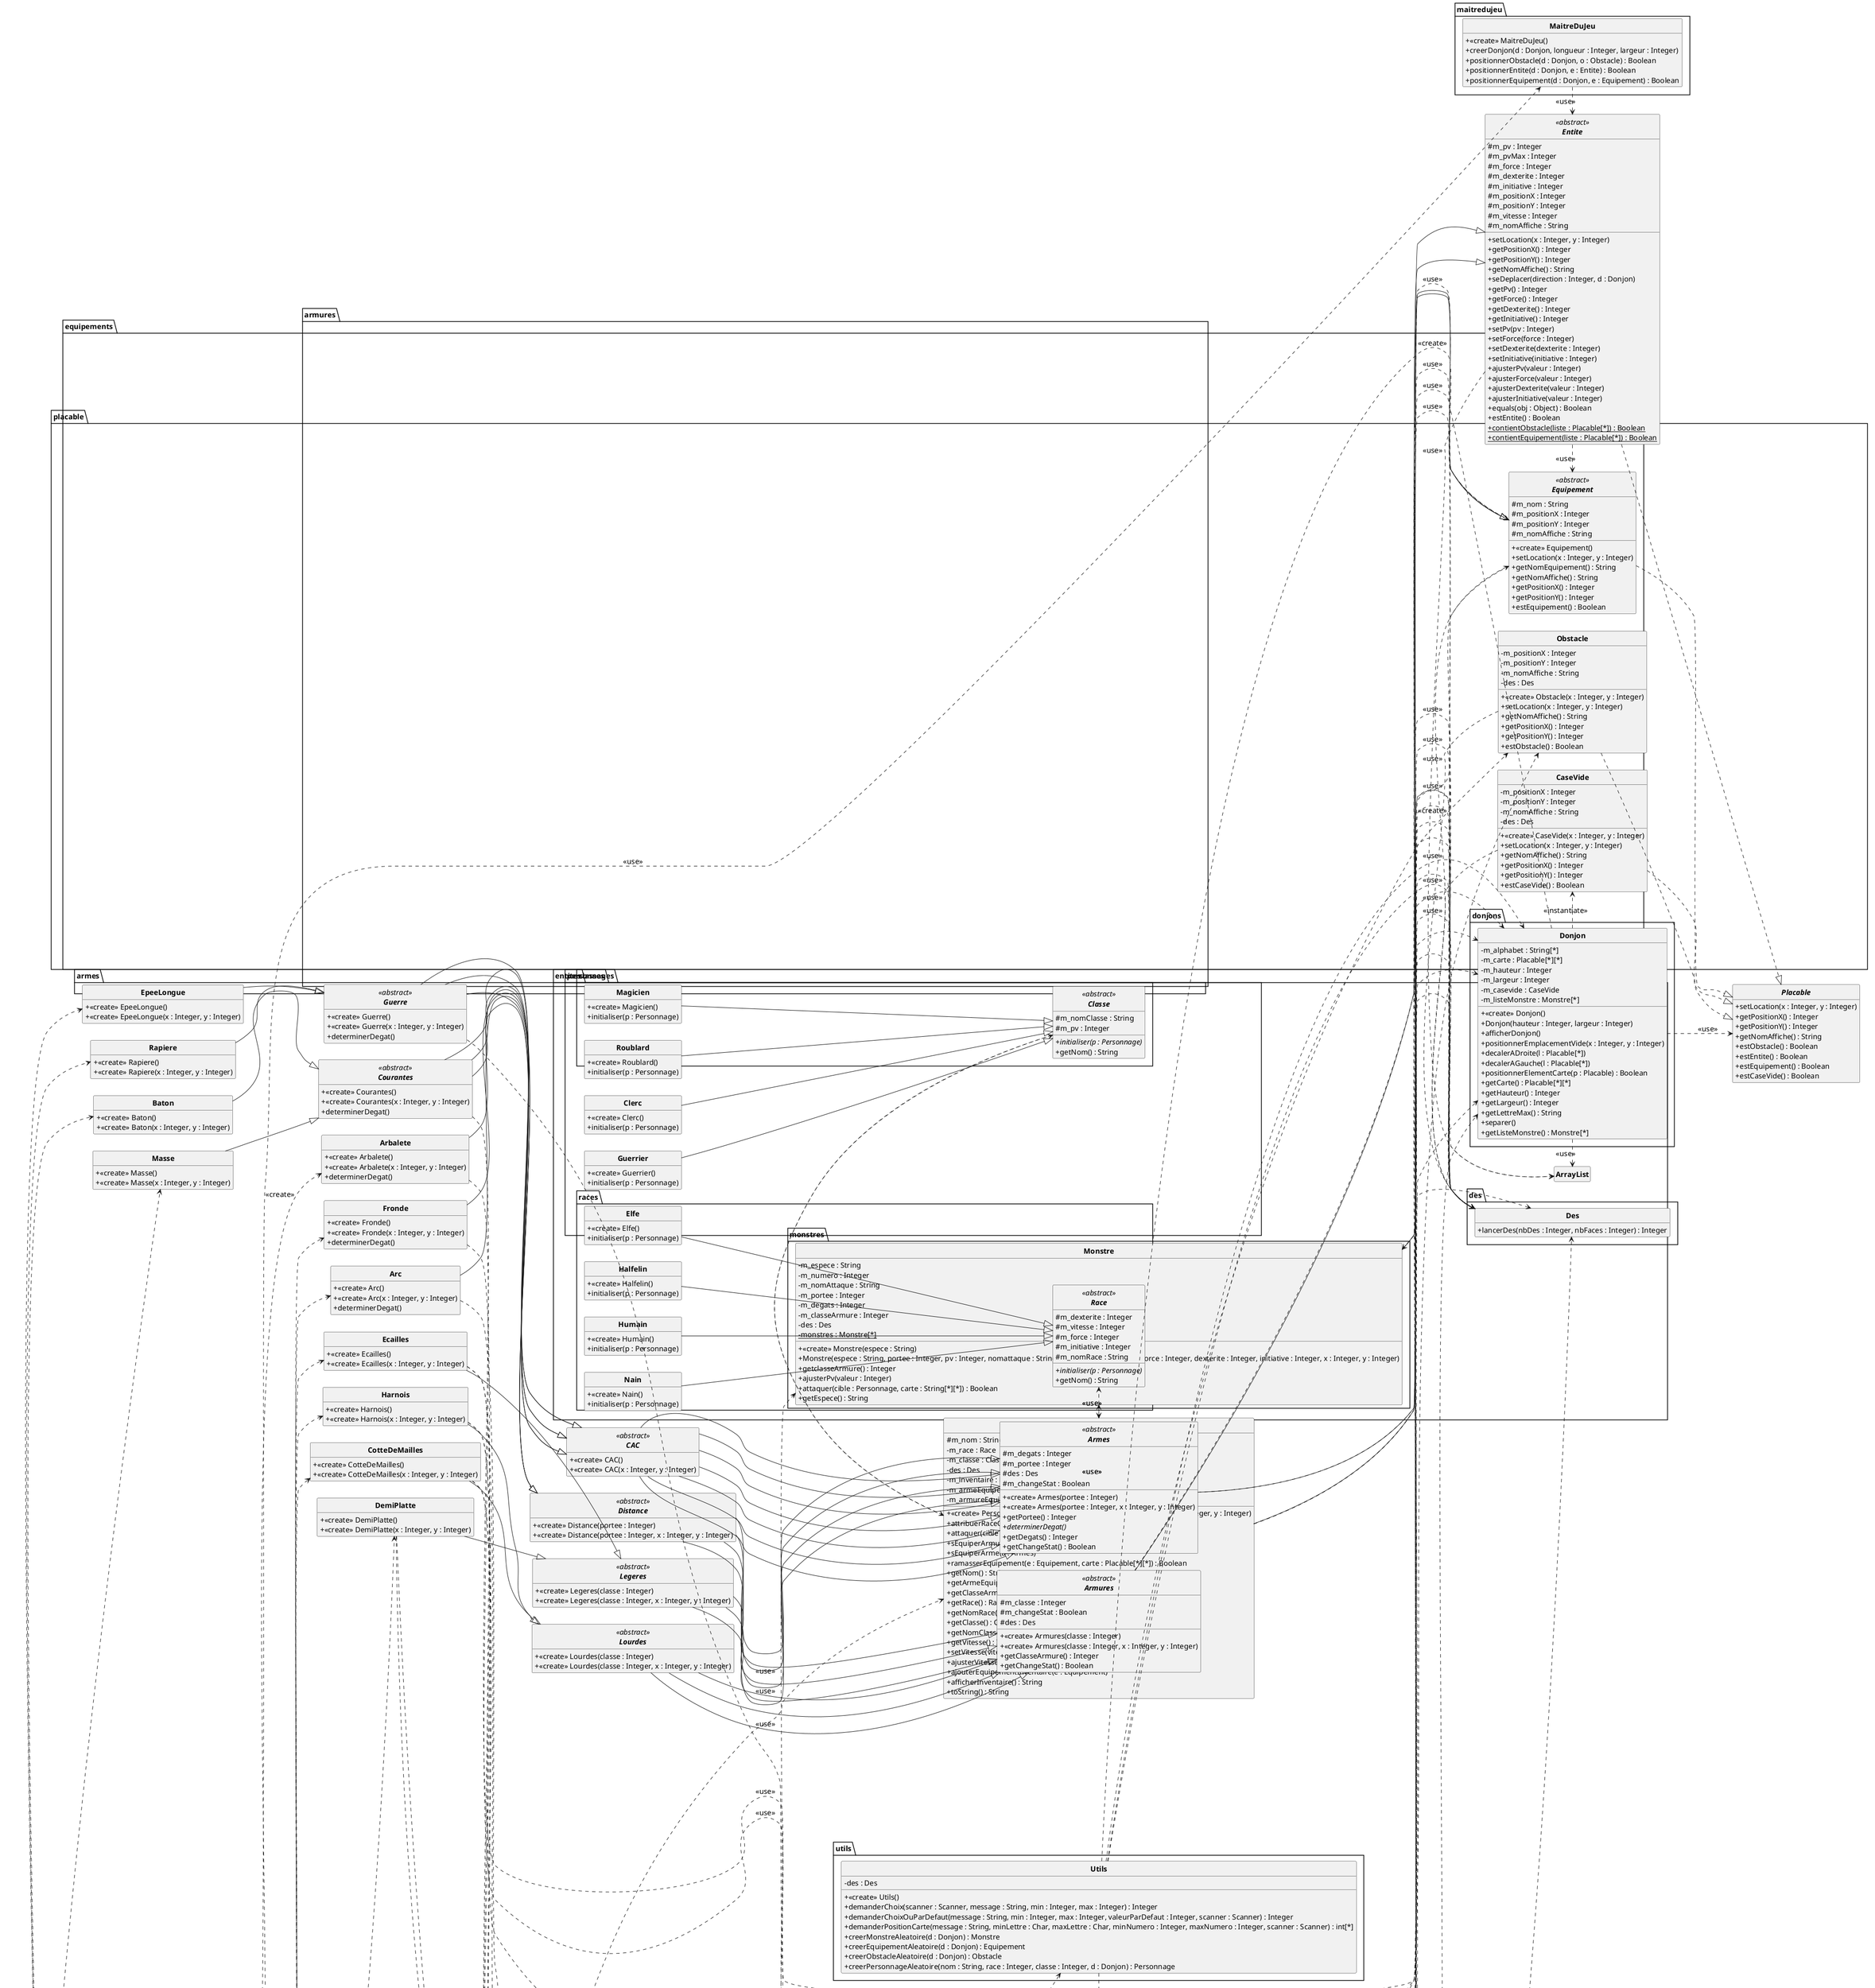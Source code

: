 @startuml
scale 1
skinparam classAttributeIconSize 0
skinparam classFontStyle Bold
skinparam defaultFontSize 15
skinparam style strictuml
hide empty members
left to right direction

package des {
  class Des {
    + lancerDes(nbDes : Integer, nbFaces : Integer) : Integer
  }
}

package donjons {
  class Donjon {
    - m_alphabet : String[*]
    - m_carte : Placable[*][*]
    - m_hauteur : Integer
    - m_largeur : Integer
    - m_casevide : CaseVide
    - m_listeMonstre : Monstre[*]

    + <<create>> Donjon()
    + Donjon(hauteur : Integer, largeur : Integer)
    + afficherDonjon()
    + positionnerEmplacementVide(x : Integer, y : Integer)
    + decalerADroite(l : Placable[*])
    + decalerAGauche(l : Placable[*])
    + positionnerElementCarte(p : Placable) : Boolean
    + getCarte() : Placable[*][*]
    + getHauteur() : Integer
    + getLargeur() : Integer
    + getLettreMax() : String
    + separer()
    + getListeMonstre() : Monstre[*]
  }
}

package maitredujeu {
  class MaitreDuJeu {
    + <<create>> MaitreDuJeu()
    + creerDonjon(d : Donjon, longueur : Integer, largeur : Integer)
    + positionnerObstacle(d : Donjon, o : Obstacle) : Boolean
    + positionnerEntite(d : Donjon, e : Entite) : Boolean
    + positionnerEquipement(d : Donjon, e : Equipement) : Boolean
  }
}

package placable {
  interface Placable {
    + setLocation(x : Integer, y : Integer)
    + getPositionX() : Integer
    + getPositionY() : Integer
    + getNomAffiche() : String
    + estObstacle() : Boolean
    + estEntite() : Boolean
    + estEquipement() : Boolean
    + estCaseVide() : Boolean
  }

  class CaseVide {
    - m_positionX : Integer
    - m_positionY : Integer
    - m_nomAffiche : String
    - des : Des

    + <<create>> CaseVide(x : Integer, y : Integer)
    + setLocation(x : Integer, y : Integer)
    + getNomAffiche() : String
    + getPositionX() : Integer
    + getPositionY() : Integer
    + estCaseVide() : Boolean
  }
}

package placable.entites {
  abstract class Entite <<abstract>> {
    # m_pv : Integer
    # m_pvMax : Integer
    # m_force : Integer
    # m_dexterite : Integer
    # m_initiative : Integer
    # m_positionX : Integer
    # m_positionY : Integer
    # m_vitesse : Integer
    # m_nomAffiche : String

    + setLocation(x : Integer, y : Integer)
    + getPositionX() : Integer
    + getPositionY() : Integer
    + getNomAffiche() : String
    + seDeplacer(direction : Integer, d : Donjon)
    + getPv() : Integer
    + getForce() : Integer
    + getDexterite() : Integer
    + getInitiative() : Integer
    + setPv(pv : Integer)
    + setForce(force : Integer)
    + setDexterite(dexterite : Integer)
    + setInitiative(initiative : Integer)
    + ajusterPv(valeur : Integer)
    + ajusterForce(valeur : Integer)
    + ajusterDexterite(valeur : Integer)
    + ajusterInitiative(valeur : Integer)
    + equals(obj : Object) : Boolean
    + estEntite() : Boolean
    + {static} contientObstacle(liste : Placable[*]) : Boolean
    + {static} contientEquipement(liste : Placable[*]) : Boolean
  }
}

package placable.entites.monstres {
  class Monstre {
    - m_espece : String
    - m_numero : Integer
    - m_nomAttaque : String
    - m_portee : Integer
    - m_degats : Integer
    - m_classeArmure : Integer
    - des : Des
    - {static} monstres : Monstre[*]

    + <<create>> Monstre(espece : String)
    + Monstre(espece : String, portee : Integer, pv : Integer, nomattaque : String, classeArmure : Integer, force : Integer, dexterite : Integer, initiative : Integer, x : Integer, y : Integer)
    + getclasseArmure() : Integer
    + ajusterPv(valeur : Integer)
    + attaquer(cible : Personnage, carte : String[*][*]) : Boolean
    + getEspece() : String
  }
}

package placable.entites.personnages.classes {
  abstract class Classe <<abstract>> {
    # m_nomClasse : String
    # m_pv : Integer
    + {abstract} initialiser(p : Personnage)
    + getNom() : String
  }

  class Clerc {
    + <<create>> Clerc()
    + initialiser(p : Personnage)
  }

  class Guerrier {
    + <<create>> Guerrier()
    + initialiser(p : Personnage)
  }

  class Magicien {
    + <<create>> Magicien()
    + initialiser(p : Personnage)
  }

  class Roublard {
    + <<create>> Roublard()
    + initialiser(p : Personnage)
  }
}

package placable.entites.personnages.races {
  abstract class Race <<abstract>> {
    # m_dexterite : Integer
    # m_vitesse : Integer
    # m_force : Integer
    # m_initiative : Integer
    # m_nomRace : String

    + {abstract} initialiser(p : Personnage)
    + getNom() : String
  }

  class Humain {
    + <<create>> Humain()
    + initialiser(p : Personnage)
  }

  class Nain {
    + <<create>> Nain()
    + initialiser(p : Personnage)
  }

  class Elfe {
    + <<create>> Elfe()
    + initialiser(p : Personnage)
  }

  class Halfelin {
    + <<create>> Halfelin()
    + initialiser(p : Personnage)
  }
}

package placable.entites.personnages {
  class Personnage {
    # m_nom : String
    - m_race : Race
    - m_classe : Classe
    - des : Des
    - m_inventaire : Equipement[*]
    - m_armeEquipee : Armes[*]
    - m_armureEquipee : Armures[*]

    + <<create>> Personnage(nom : String, race : Integer, classe : Integer, x : Integer, y : Integer)
    + attribuerRaceClasse(race : Integer, classe : Integer)
    + attaquer(cible : Monstre) : Boolean
    + sEquiperArmure(a : Armures)
    + sEquiperArme(a : Armes)
    + ramasserEquipement(e : Equipement, carte : Placable[*][*]) : Boolean
    + getNom() : String
    + getArmeEquipee() : Armes
    + getClasseArmure() : Integer
    + getRace() : Race
    + getNomRace() : String
    + getClasse() : Classe
    + getNomClasse() : String
    + getVitesse() : Integer
    + setVitesse(vitesse : Integer)
    + ajusterVitesse(valeur : Integer)
    + ajouterEquipementInventaire(e : Equipement)
    + afficherInventaire() : String
    + toString() : String
  }
}

package placable.equipements {
  abstract class Equipement <<abstract>> {
    # m_nom : String
    # m_positionX : Integer
    # m_positionY : Integer
    # m_nomAffiche : String

    + <<create>> Equipement()
    + setLocation(x : Integer, y : Integer)
    + getNomEquipement() : String
    + getNomAffiche() : String
    + getPositionX() : Integer
    + getPositionY() : Integer
    + estEquipement() : Boolean
  }
}



package placable.equipements.armes {
  abstract class CAC <<abstract>> {
    + <<create>> CAC()
    + <<create>> CAC(x : Integer, y : Integer)
  }
}



package placable.equipements.armes {
  abstract class Distance <<abstract>> {
    + <<create>> Distance(portee : Integer)
    + <<create>> Distance(portee : Integer, x : Integer, y : Integer)
  }
}



package placable.equipements.armes {
  abstract class Guerre <<abstract>> {
    + <<create>> Guerre()
    + <<create>> Guerre(x : Integer, y : Integer)
    + determinerDegat()
  }

}



package placable.equipements.armes {
  abstract class Courantes <<abstract>> {
    + <<create>> Courantes()
    + <<create>> Courantes(x : Integer, y : Integer)
    + determinerDegat()
  }

}



package placable.equipements.armes {
  class Arbalete {
    + <<create>> Arbalete()
    + <<create>> Arbalete(x : Integer, y : Integer)
    + determinerDegat()
  }
}



package placable.equipements.armes {
  class Arc {
    + <<create>> Arc()
    + <<create>> Arc(x : Integer, y : Integer)
    + determinerDegat()
  }


}


package placable.equipements.armes {
  abstract class Armes <<abstract>> {
    # m_degats : Integer
    # m_portee : Integer
    # des : Des
    # m_changeStat : Boolean

    + <<create>> Armes(portee : Integer)
    + <<create>> Armes(portee : Integer, x : Integer, y : Integer)
    + getPortee() : Integer
    + {abstract} determinerDegat()
    + getDegats() : Integer
    + getChangeStat() : Boolean
  }

  
}



package placable.equipements.armes {
  class Baton {
    + <<create>> Baton()
    + <<create>> Baton(x : Integer, y : Integer)
  }

  

}



package placable.equipements.armes {
  class EpeeLongue {
    + <<create>> EpeeLongue()
    + <<create>> EpeeLongue(x : Integer, y : Integer)
  }


}



package placable.equipements.armes {
  class Fronde {
    + <<create>> Fronde()
    + <<create>> Fronde(x : Integer, y : Integer)
    + determinerDegat()
  }

}

package placable.equipements.armes {
  class Masse {
    + <<create>> Masse()
    + <<create>> Masse(x : Integer, y : Integer)
  }

}


package placable.equipements.armes {
  class Rapiere {
    + <<create>> Rapiere()
    + <<create>> Rapiere(x : Integer, y : Integer)
  }


}


package placable.equipements.armures {
  abstract class Armures <<abstract>> {
    # m_classe : Integer
    # m_changeStat : Boolean
    # des : Des

    + <<create>> Armures(classe : Integer)
    + <<create>> Armures(classe : Integer, x : Integer, y : Integer)
    + getClasseArmure() : Integer
    + getChangeStat() : Boolean
  }

 
}


package placable.equipements.armures {
  abstract class Lourdes <<abstract>> {
    + <<create>> Lourdes(classe : Integer)
    + <<create>> Lourdes(classe : Integer, x : Integer, y : Integer)
  }

  
}


package placable.equipements.armures {
  abstract class Legeres <<abstract>> {
    + <<create>> Legeres(classe : Integer)
    + <<create>> Legeres(classe : Integer, x : Integer, y : Integer)
  }

 
}



package placable.equipements.armures {
  class CotteDeMailles {
    + <<create>> CotteDeMailles()
    + <<create>> CotteDeMailles(x : Integer, y : Integer)
  
  }
}


package placable.equipements.armures {
  class DemiPlatte {
    + <<create>> DemiPlatte()
    + <<create>> DemiPlatte(x : Integer, y : Integer)
   
  }
}


package placable.equipements.armures {
  class Ecailles {
    + <<create>> Ecailles()
    + <<create>> Ecailles(x : Integer, y : Integer)
   
  }
}


package placable.equipements.armures {
  class Harnois {
    + <<create>> Harnois()
    + <<create>> Harnois(x : Integer, y : Integer)
  
  }
}


package placable.obstacle {
  class Obstacle {
    - m_positionX : Integer
    - m_positionY : Integer
    - m_nomAffiche : String
    - des : Des

    + <<create>> Obstacle(x : Integer, y : Integer)
    + setLocation(x : Integer, y : Integer)
    + getNomAffiche() : String
    + getPositionX() : Integer
    + getPositionY() : Integer
    + estObstacle() : Boolean
  }

}

package utils {
  class Utils {
    - des : Des

    + <<create>> Utils()
    + demanderChoix(scanner : Scanner, message : String, min : Integer, max : Integer) : Integer
    + demanderChoixOuParDefaut(message : String, min : Integer, max : Integer, valeurParDefaut : Integer, scanner : Scanner) : Integer
    + demanderPositionCarte(message : String, minLettre : Char, maxLettre : Char, minNumero : Integer, maxNumero : Integer, scanner : Scanner) : int[*]
    + creerMonstreAleatoire(d : Donjon) : Monstre
    + creerEquipementAleatoire(d : Donjon) : Equipement
    + creerObstacleAleatoire(d : Donjon) : Obstacle
    + creerPersonnageAleatoire(nom : String, race : Integer, classe : Integer, d : Donjon) : Personnage
  }
}


class Jeu {
  - m_joueursEnVie : ArrayList<Personnage>
  - m_utils : Utils
  - m_nbJoueurs : int
  - scanner : Scanner
  - m_d1 : Donjon
  - mdj : MaitreDuJeu
  - m_des : Des
  - alphabet : String[*]
  - m_nbObstacle : int
  - m_nbEquipements : int

  + <<create>> Jeu()
  + demarrerJeu()
  + initJoueur(nJoueur : int, d : Donjon) : Personnage
  + creerObstacleAleatoire(i : int)
  + initEquipementAleatoire(i : int)
  + creerEquipement(type : int, i : int, x : int, y : int)
  + afficherEntites()
}


class Main {
  + main(args : String[])
}



' -------------------- RELATIONS --------------------

CaseVide ..|> Placable
Entite ..|> Placable
Monstre --|> Entite
Personnage --|> Entite

Clerc --|> Classe
Guerrier --|> Classe
Magicien --|> Classe
Roublard --|> Classe

Humain --|> Race
Nain --|> Race
Elfe --|> Race
Halfelin --|> Race

MaitreDuJeu .> Donjon : <<use>>
MaitreDuJeu .> Obstacle : <<use>>
MaitreDuJeu .> Entite : <<use>>
MaitreDuJeu .> Equipement : <<use>>

Donjon .> Placable : <<use>>
Donjon .> CaseVide : <<instantiate>>
Donjon .> Monstre : <<use>>
Donjon .> ArrayList : <<use>>

CaseVide .> Des : <<use>>
Entite .> Donjon : <<use>>
Entite .> Equipement : <<use>>
Entite .> Obstacle : <<use>>
Entite .> ArrayList : <<use>>

Monstre .> Des : <<use>>
Monstre .> Personnage : <<use>>
Monstre .> ArrayList : <<use>>

Classe .> Personnage : <<use>>
Race .> Personnage : <<use>>

Personnage .> Des : <<use>>
Personnage .> Monstre : <<use>>
Personnage .> Equipement : <<use>>
Personnage .> Armes : <<use>>
Personnage .> Armures : <<use>>
Personnage .> Classe : <<use>>
Personnage .> Race : <<use>>

Equipement ..|> Placable
Equipement .> Des : <<use>>
Equipement .> Donjon : <<use>>


CAC --|> Armes



Distance --|> Armes



Guerre --|> CAC
CAC --|> Armes
Guerre .> Des : <<use>>



Courantes --|> CAC
CAC --|> Armes
Courantes .> Des : <<use>>



Arbalete --|> Distance
Distance --|> Armes
Arbalete .> Des : <<use>>



Arc --|> Distance
Distance --|> Armes
Arc .> Des : <<use>>


Armes --|> Equipement
Armes .> Des : <<use>>



Baton --|> Courantes
Courantes --|> CAC
CAC --|> Armes



EpeeLongue --|> Guerre
Guerre --|> CAC
CAC --|> Armes



Fronde --|> Distance
Distance --|> Armes
Fronde .> Des : <<use>>



Masse --|> Courantes
Courantes --|> CAC
CAC --|> Armes



Rapiere --|> Guerre
Guerre --|> CAC
CAC --|> Armes




Armures --|> Equipement
Armures .> Des : <<use>>


Lourdes --|> Armures



Legeres --|> Armures



CotteDeMailles --|> Lourdes
Lourdes --|> Armures
CotteDeMailles .> Donjon : <<use>>
CotteDeMailles .> Des : <<use>>



DemiPlatte --|> Legeres
Legeres --|> Armures
DemiPlatte .> Donjon : <<use>>
DemiPlatte .> Des : <<use>>



Ecailles --|> Legeres
Legeres --|> Armures
Ecailles .> Donjon : <<use>>
Ecailles .> Des : <<use>>


Harnois --|> Lourdes
Lourdes --|> Armures
Harnois .> Donjon : <<use>>
Harnois .> Des : <<use>>


Obstacle ..|> Placable
Obstacle .> Des : <<use>>


Utils .> Des : <<use>>
Utils .> Scanner : <<use>>
Utils .> Donjon : <<use>>
Utils .> Monstre : <<create>>
Utils .> Equipement : <<create>>
Utils .> Obstacle : <<create>>
Utils .> Personnage : <<create>>


Jeu .> Personnage : <<use>>
Jeu .> Monstre : <<use>>
Jeu .> Donjon : <<use>>
Jeu .> MaitreDuJeu : <<use>>
Jeu .> Utils : <<use>>
Jeu .> Des : <<use>>
Jeu .> Scanner : <<use>>
Jeu .> Equipement : <<use>>
Jeu .> Obstacle : <<use>>
Jeu .> Arbalete : <<create>>
Jeu .> Arc : <<create>>
Jeu .> Baton : <<create>>
Jeu .> EpeeLongue : <<create>>
Jeu .> Fronde : <<create>>
Jeu .> Masse : <<create>>
Jeu .> Rapiere : <<create>>
Jeu .> CotteDeMailles : <<create>>
Jeu .> DemiPlatte : <<create>>
Jeu .> Ecailles : <<create>>
Jeu .> Harnois : <<create>>

Main .> Jeu : <<instantiate>>

@enduml
